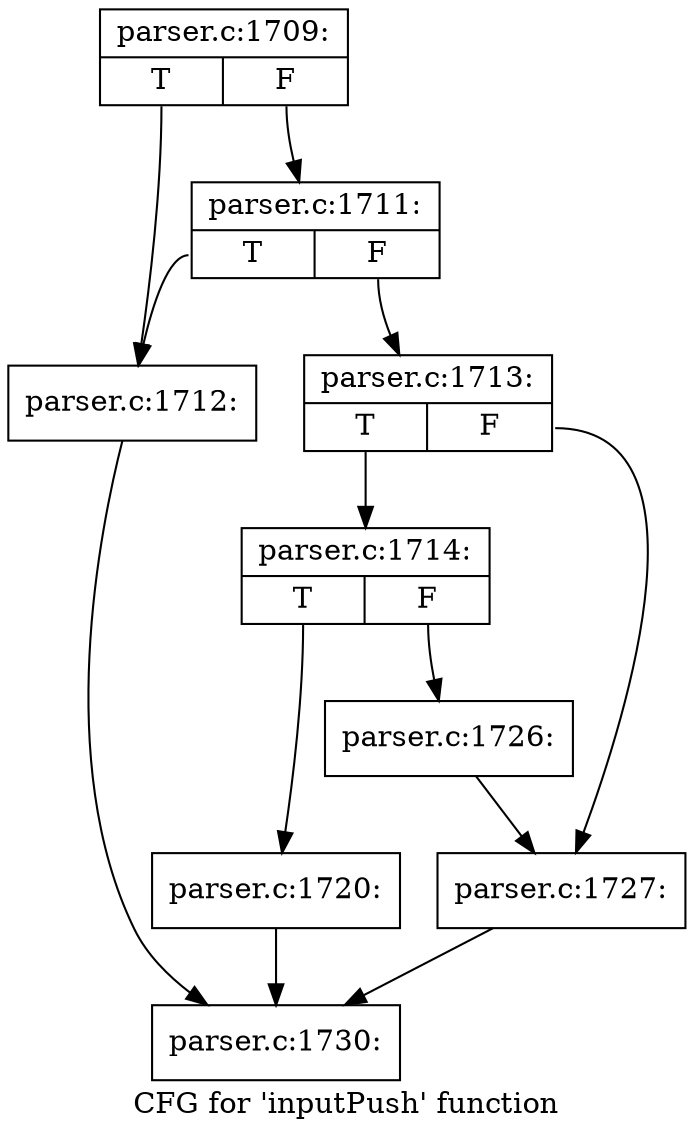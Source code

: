 digraph "CFG for 'inputPush' function" {
	label="CFG for 'inputPush' function";

	Node0x55d73b6f8a30 [shape=record,label="{parser.c:1709:|{<s0>T|<s1>F}}"];
	Node0x55d73b6f8a30:s0 -> Node0x55d73b72fb90;
	Node0x55d73b6f8a30:s1 -> Node0x55d73b72fc30;
	Node0x55d73b72fc30 [shape=record,label="{parser.c:1711:|{<s0>T|<s1>F}}"];
	Node0x55d73b72fc30:s0 -> Node0x55d73b72fb90;
	Node0x55d73b72fc30:s1 -> Node0x55d73b72fbe0;
	Node0x55d73b72fb90 [shape=record,label="{parser.c:1712:}"];
	Node0x55d73b72fb90 -> Node0x55d73b6d9690;
	Node0x55d73b72fbe0 [shape=record,label="{parser.c:1713:|{<s0>T|<s1>F}}"];
	Node0x55d73b72fbe0:s0 -> Node0x55d73b7303f0;
	Node0x55d73b72fbe0:s1 -> Node0x55d73b730440;
	Node0x55d73b7303f0 [shape=record,label="{parser.c:1714:|{<s0>T|<s1>F}}"];
	Node0x55d73b7303f0:s0 -> Node0x55d73b7315d0;
	Node0x55d73b7303f0:s1 -> Node0x55d73b731620;
	Node0x55d73b7315d0 [shape=record,label="{parser.c:1720:}"];
	Node0x55d73b7315d0 -> Node0x55d73b6d9690;
	Node0x55d73b731620 [shape=record,label="{parser.c:1726:}"];
	Node0x55d73b731620 -> Node0x55d73b730440;
	Node0x55d73b730440 [shape=record,label="{parser.c:1727:}"];
	Node0x55d73b730440 -> Node0x55d73b6d9690;
	Node0x55d73b6d9690 [shape=record,label="{parser.c:1730:}"];
}
